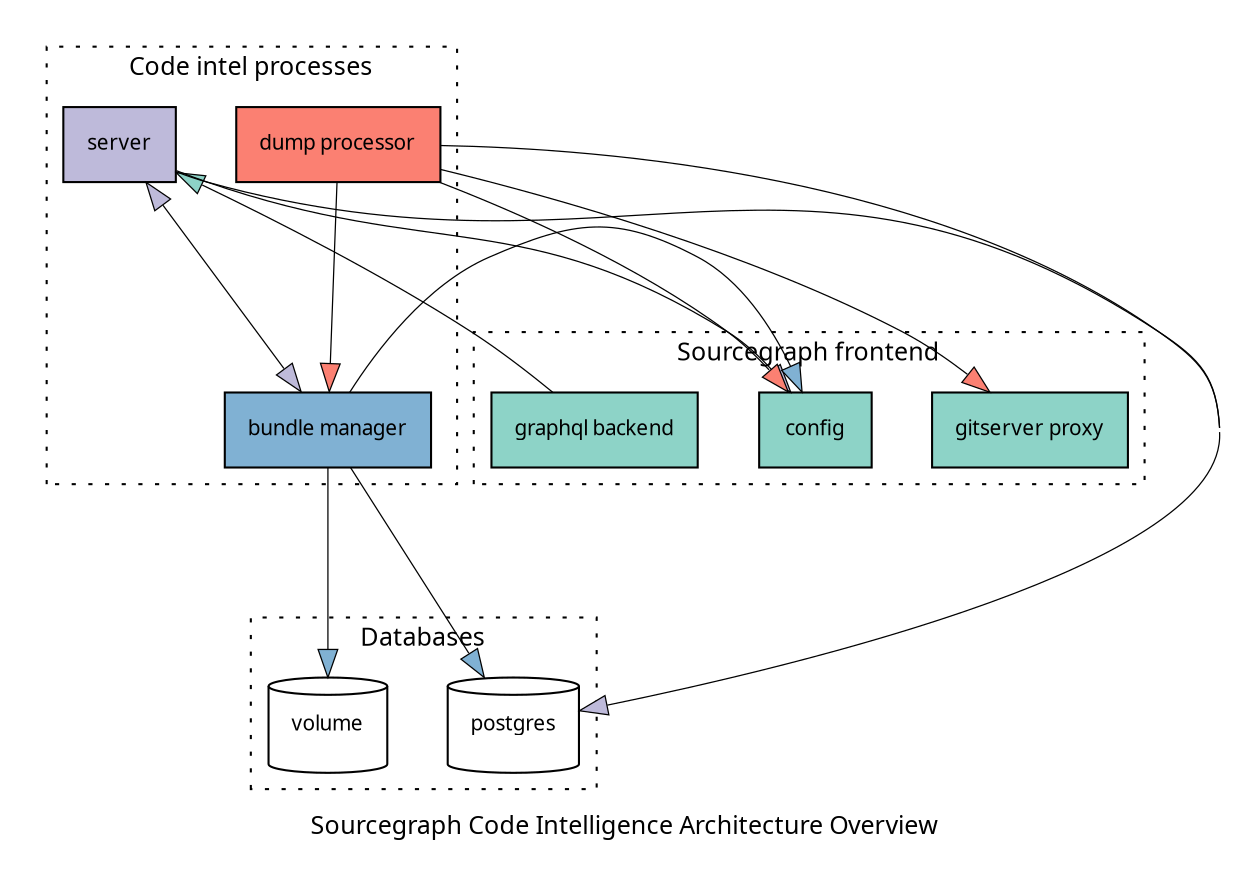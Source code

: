 digraph architecture {
    label="Sourcegraph Code Intelligence Architecture Overview"
    rankdir=TD
    ratio=fill
    concentrate=true
    ranksep=1.4
    nodesep=0.4
    stylesheet="/assets/architecture.css"

    graph [
        fontname="Iosevka"
        fontsize=12
        pad=0.2
    ]

    node [
        colorscheme="set312"
        style="filled"
        fillcolor="white"
        shape="rectangle"
        fontname="Iosevka"
        fontsize=10
        margin=0.15
        target="_blank"
    ]

    edge [
        colorscheme="set312"
        penwidth=0.6
        arrowtail=invis
        arrowsize=1.35
    ]

    subgraph cluster_frontend {
        label="Sourcegraph frontend"
        rank="same"
        graph [style="dotted"]
        node [fillcolor="1"]

        frontend_graphqlbackend [
            label="graphql backend"
        ]

        frontend_gitserver_proxy [
            label="gitserver proxy"
        ]

        frontend_config [
            label="config"
        ]
    }

    subgraph cluster_services {
        label="Code intel processes"
        rank="same"
        graph [style="dotted"]
        node [fillcolor="2"]

        lsif_server [
            label="server"
            fillcolor="3"
            URL="https://github.com/sourcegraph/sourcegraph/tree/master/lsif/src/server"
        ]
        lsif_dump_processor [
            label="dump processor"
            fillcolor="4"
            URL="https://github.com/sourcegraph/sourcegraph/tree/master/lsif/src/dump-processor"
        ]
        lsif_bundle_manager [
            label="bundle manager"
            fillcolor="5"
            URL="https://github.com/sourcegraph/sourcegraph/tree/master/lsif/src/bundle-manager"
        ]
    }

    subgraph cluster_databases {
        label="Databases"
        rank="same"
        graph [style="dotted"]
        node [shape="cylinder"]

        postgres [label="postgres"]
        volume [label="volume"]
    }

    frontend_graphqlbackend -> {
        lsif_server
    } [
        fillcolor="1"
    ]

    lsif_server -> {
        lsif_bundle_manager,
        postgres,
        frontend_config
    } [
        fillcolor="3"
    ]

    lsif_dump_processor -> {
        lsif_bundle_manager,
        postgres,
        frontend_gitserver_proxy,
        frontend_config
    } [
        fillcolor="4"
    ]

    lsif_bundle_manager -> {
        lsif_server,
        volume,
        postgres,
        frontend_config
    } [
        fillcolor="5"
    ]
}
